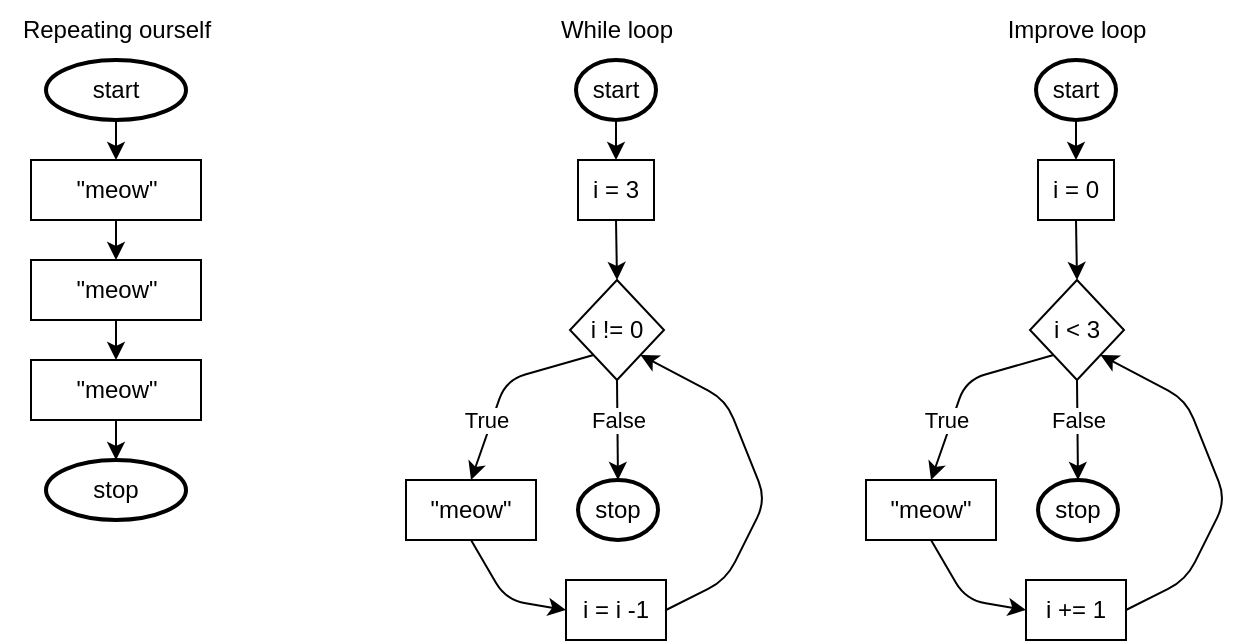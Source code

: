 <mxfile>
    <diagram id="QbdA9WmWv1OH6eEnyQyq" name="Page-1">
        <mxGraphModel dx="489" dy="625" grid="1" gridSize="10" guides="1" tooltips="1" connect="1" arrows="1" fold="1" page="1" pageScale="1" pageWidth="850" pageHeight="1100" math="0" shadow="0">
            <root>
                <mxCell id="0"/>
                <mxCell id="1" parent="0"/>
                <mxCell id="8" style="edgeStyle=none;html=1;exitX=0.5;exitY=1;exitDx=0;exitDy=0;exitPerimeter=0;entryX=0.5;entryY=0;entryDx=0;entryDy=0;" parent="1" source="2" target="4" edge="1">
                    <mxGeometry relative="1" as="geometry"/>
                </mxCell>
                <mxCell id="2" value="start" style="strokeWidth=2;html=1;shape=mxgraph.flowchart.start_1;whiteSpace=wrap;" parent="1" vertex="1">
                    <mxGeometry x="140" y="30" width="70" height="30" as="geometry"/>
                </mxCell>
                <mxCell id="9" style="edgeStyle=none;html=1;exitX=0.5;exitY=1;exitDx=0;exitDy=0;entryX=0.5;entryY=0;entryDx=0;entryDy=0;" parent="1" source="4" target="5" edge="1">
                    <mxGeometry relative="1" as="geometry"/>
                </mxCell>
                <mxCell id="4" value="&quot;meow&quot;" style="rounded=0;whiteSpace=wrap;html=1;" parent="1" vertex="1">
                    <mxGeometry x="132.5" y="80" width="85" height="30" as="geometry"/>
                </mxCell>
                <mxCell id="10" style="edgeStyle=none;html=1;exitX=0.5;exitY=1;exitDx=0;exitDy=0;entryX=0.5;entryY=0;entryDx=0;entryDy=0;" parent="1" source="5" target="6" edge="1">
                    <mxGeometry relative="1" as="geometry"/>
                </mxCell>
                <mxCell id="5" value="&quot;meow&quot;" style="rounded=0;whiteSpace=wrap;html=1;" parent="1" vertex="1">
                    <mxGeometry x="132.5" y="130" width="85" height="30" as="geometry"/>
                </mxCell>
                <mxCell id="11" style="edgeStyle=none;html=1;exitX=0.5;exitY=1;exitDx=0;exitDy=0;entryX=0.5;entryY=0;entryDx=0;entryDy=0;entryPerimeter=0;" parent="1" source="6" target="7" edge="1">
                    <mxGeometry relative="1" as="geometry"/>
                </mxCell>
                <mxCell id="6" value="&quot;meow&quot;" style="rounded=0;whiteSpace=wrap;html=1;" parent="1" vertex="1">
                    <mxGeometry x="132.5" y="180" width="85" height="30" as="geometry"/>
                </mxCell>
                <mxCell id="7" value="stop" style="strokeWidth=2;html=1;shape=mxgraph.flowchart.start_1;whiteSpace=wrap;" parent="1" vertex="1">
                    <mxGeometry x="140" y="230" width="70" height="30" as="geometry"/>
                </mxCell>
                <mxCell id="28" style="edgeStyle=none;html=1;exitX=0.5;exitY=1;exitDx=0;exitDy=0;exitPerimeter=0;entryX=0.5;entryY=0;entryDx=0;entryDy=0;" edge="1" parent="1" source="13" target="26">
                    <mxGeometry relative="1" as="geometry"/>
                </mxCell>
                <mxCell id="13" value="start" style="strokeWidth=2;html=1;shape=mxgraph.flowchart.start_1;whiteSpace=wrap;" vertex="1" parent="1">
                    <mxGeometry x="405" y="30" width="40" height="30" as="geometry"/>
                </mxCell>
                <mxCell id="31" style="edgeStyle=none;html=1;exitX=0.5;exitY=1;exitDx=0;exitDy=0;entryX=0;entryY=0.5;entryDx=0;entryDy=0;" edge="1" parent="1" source="15" target="27">
                    <mxGeometry relative="1" as="geometry">
                        <Array as="points">
                            <mxPoint x="370" y="300"/>
                        </Array>
                    </mxGeometry>
                </mxCell>
                <mxCell id="15" value="&quot;meow&quot;" style="rounded=0;whiteSpace=wrap;html=1;" vertex="1" parent="1">
                    <mxGeometry x="320" y="240" width="65" height="30" as="geometry"/>
                </mxCell>
                <mxCell id="20" value="stop" style="strokeWidth=2;html=1;shape=mxgraph.flowchart.start_1;whiteSpace=wrap;" vertex="1" parent="1">
                    <mxGeometry x="406" y="240" width="40" height="30" as="geometry"/>
                </mxCell>
                <mxCell id="22" value="Repeating ourself" style="text;html=1;strokeColor=none;fillColor=none;align=center;verticalAlign=middle;whiteSpace=wrap;rounded=0;" vertex="1" parent="1">
                    <mxGeometry x="117.5" width="115" height="30" as="geometry"/>
                </mxCell>
                <mxCell id="23" value="While loop" style="text;html=1;strokeColor=none;fillColor=none;align=center;verticalAlign=middle;whiteSpace=wrap;rounded=0;" vertex="1" parent="1">
                    <mxGeometry x="368" width="115" height="30" as="geometry"/>
                </mxCell>
                <mxCell id="30" value="True" style="edgeStyle=none;html=1;exitX=0;exitY=1;exitDx=0;exitDy=0;entryX=0.5;entryY=0;entryDx=0;entryDy=0;" edge="1" parent="1" source="25" target="15">
                    <mxGeometry x="0.375" y="-3" relative="1" as="geometry">
                        <Array as="points">
                            <mxPoint x="370" y="190"/>
                        </Array>
                        <mxPoint as="offset"/>
                    </mxGeometry>
                </mxCell>
                <mxCell id="33" value="False" style="edgeStyle=none;html=1;exitX=0.5;exitY=1;exitDx=0;exitDy=0;entryX=0.5;entryY=0;entryDx=0;entryDy=0;entryPerimeter=0;" edge="1" parent="1" source="25" target="20">
                    <mxGeometry x="-0.2" relative="1" as="geometry">
                        <mxPoint as="offset"/>
                    </mxGeometry>
                </mxCell>
                <mxCell id="25" value="i != 0" style="rhombus;whiteSpace=wrap;html=1;" vertex="1" parent="1">
                    <mxGeometry x="402" y="140" width="47" height="50" as="geometry"/>
                </mxCell>
                <mxCell id="29" style="edgeStyle=none;html=1;exitX=0.5;exitY=1;exitDx=0;exitDy=0;entryX=0.5;entryY=0;entryDx=0;entryDy=0;" edge="1" parent="1" source="26" target="25">
                    <mxGeometry relative="1" as="geometry"/>
                </mxCell>
                <mxCell id="26" value="i = 3" style="rounded=0;whiteSpace=wrap;html=1;" vertex="1" parent="1">
                    <mxGeometry x="406" y="80" width="38" height="30" as="geometry"/>
                </mxCell>
                <mxCell id="32" style="edgeStyle=none;html=1;exitX=1;exitY=0.5;exitDx=0;exitDy=0;entryX=1;entryY=1;entryDx=0;entryDy=0;" edge="1" parent="1" source="27" target="25">
                    <mxGeometry relative="1" as="geometry">
                        <Array as="points">
                            <mxPoint x="480" y="290"/>
                            <mxPoint x="500" y="250"/>
                            <mxPoint x="480" y="200"/>
                        </Array>
                    </mxGeometry>
                </mxCell>
                <mxCell id="27" value="i = i -1" style="rounded=0;whiteSpace=wrap;html=1;" vertex="1" parent="1">
                    <mxGeometry x="400" y="290" width="50" height="30" as="geometry"/>
                </mxCell>
                <mxCell id="34" style="edgeStyle=none;html=1;exitX=0.5;exitY=1;exitDx=0;exitDy=0;exitPerimeter=0;entryX=0.5;entryY=0;entryDx=0;entryDy=0;" edge="1" parent="1" source="35" target="44">
                    <mxGeometry relative="1" as="geometry"/>
                </mxCell>
                <mxCell id="35" value="start" style="strokeWidth=2;html=1;shape=mxgraph.flowchart.start_1;whiteSpace=wrap;" vertex="1" parent="1">
                    <mxGeometry x="635" y="30" width="40" height="30" as="geometry"/>
                </mxCell>
                <mxCell id="36" style="edgeStyle=none;html=1;exitX=0.5;exitY=1;exitDx=0;exitDy=0;entryX=0;entryY=0.5;entryDx=0;entryDy=0;" edge="1" parent="1" source="37" target="46">
                    <mxGeometry relative="1" as="geometry">
                        <Array as="points">
                            <mxPoint x="600" y="300"/>
                        </Array>
                    </mxGeometry>
                </mxCell>
                <mxCell id="37" value="&quot;meow&quot;" style="rounded=0;whiteSpace=wrap;html=1;" vertex="1" parent="1">
                    <mxGeometry x="550" y="240" width="65" height="30" as="geometry"/>
                </mxCell>
                <mxCell id="38" value="stop" style="strokeWidth=2;html=1;shape=mxgraph.flowchart.start_1;whiteSpace=wrap;" vertex="1" parent="1">
                    <mxGeometry x="636" y="240" width="40" height="30" as="geometry"/>
                </mxCell>
                <mxCell id="39" value="Improve loop" style="text;html=1;strokeColor=none;fillColor=none;align=center;verticalAlign=middle;whiteSpace=wrap;rounded=0;" vertex="1" parent="1">
                    <mxGeometry x="598" width="115" height="30" as="geometry"/>
                </mxCell>
                <mxCell id="40" value="True" style="edgeStyle=none;html=1;exitX=0;exitY=1;exitDx=0;exitDy=0;entryX=0.5;entryY=0;entryDx=0;entryDy=0;" edge="1" parent="1" source="42" target="37">
                    <mxGeometry x="0.375" y="-3" relative="1" as="geometry">
                        <Array as="points">
                            <mxPoint x="600" y="190"/>
                        </Array>
                        <mxPoint as="offset"/>
                    </mxGeometry>
                </mxCell>
                <mxCell id="41" value="False" style="edgeStyle=none;html=1;exitX=0.5;exitY=1;exitDx=0;exitDy=0;entryX=0.5;entryY=0;entryDx=0;entryDy=0;entryPerimeter=0;" edge="1" parent="1" source="42" target="38">
                    <mxGeometry x="-0.2" relative="1" as="geometry">
                        <mxPoint as="offset"/>
                    </mxGeometry>
                </mxCell>
                <mxCell id="42" value="i &amp;lt; 3" style="rhombus;whiteSpace=wrap;html=1;" vertex="1" parent="1">
                    <mxGeometry x="632" y="140" width="47" height="50" as="geometry"/>
                </mxCell>
                <mxCell id="43" style="edgeStyle=none;html=1;exitX=0.5;exitY=1;exitDx=0;exitDy=0;entryX=0.5;entryY=0;entryDx=0;entryDy=0;" edge="1" parent="1" source="44" target="42">
                    <mxGeometry relative="1" as="geometry"/>
                </mxCell>
                <mxCell id="44" value="i = 0" style="rounded=0;whiteSpace=wrap;html=1;" vertex="1" parent="1">
                    <mxGeometry x="636" y="80" width="38" height="30" as="geometry"/>
                </mxCell>
                <mxCell id="45" style="edgeStyle=none;html=1;exitX=1;exitY=0.5;exitDx=0;exitDy=0;entryX=1;entryY=1;entryDx=0;entryDy=0;" edge="1" parent="1" source="46" target="42">
                    <mxGeometry relative="1" as="geometry">
                        <Array as="points">
                            <mxPoint x="710" y="290"/>
                            <mxPoint x="730" y="250"/>
                            <mxPoint x="710" y="200"/>
                        </Array>
                    </mxGeometry>
                </mxCell>
                <mxCell id="46" value="i += 1" style="rounded=0;whiteSpace=wrap;html=1;" vertex="1" parent="1">
                    <mxGeometry x="630" y="290" width="50" height="30" as="geometry"/>
                </mxCell>
            </root>
        </mxGraphModel>
    </diagram>
</mxfile>
